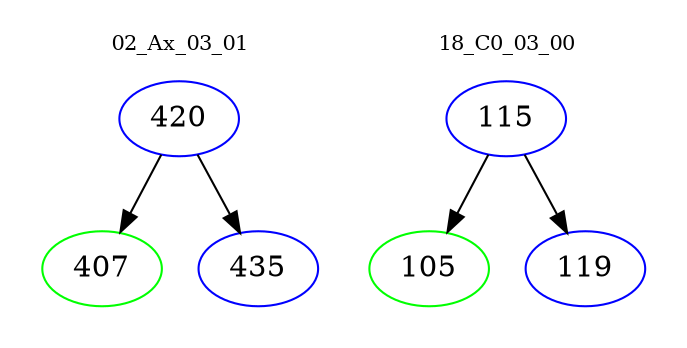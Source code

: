 digraph{
subgraph cluster_0 {
color = white
label = "02_Ax_03_01";
fontsize=10;
T0_420 [label="420", color="blue"]
T0_420 -> T0_407 [color="black"]
T0_407 [label="407", color="green"]
T0_420 -> T0_435 [color="black"]
T0_435 [label="435", color="blue"]
}
subgraph cluster_1 {
color = white
label = "18_C0_03_00";
fontsize=10;
T1_115 [label="115", color="blue"]
T1_115 -> T1_105 [color="black"]
T1_105 [label="105", color="green"]
T1_115 -> T1_119 [color="black"]
T1_119 [label="119", color="blue"]
}
}
